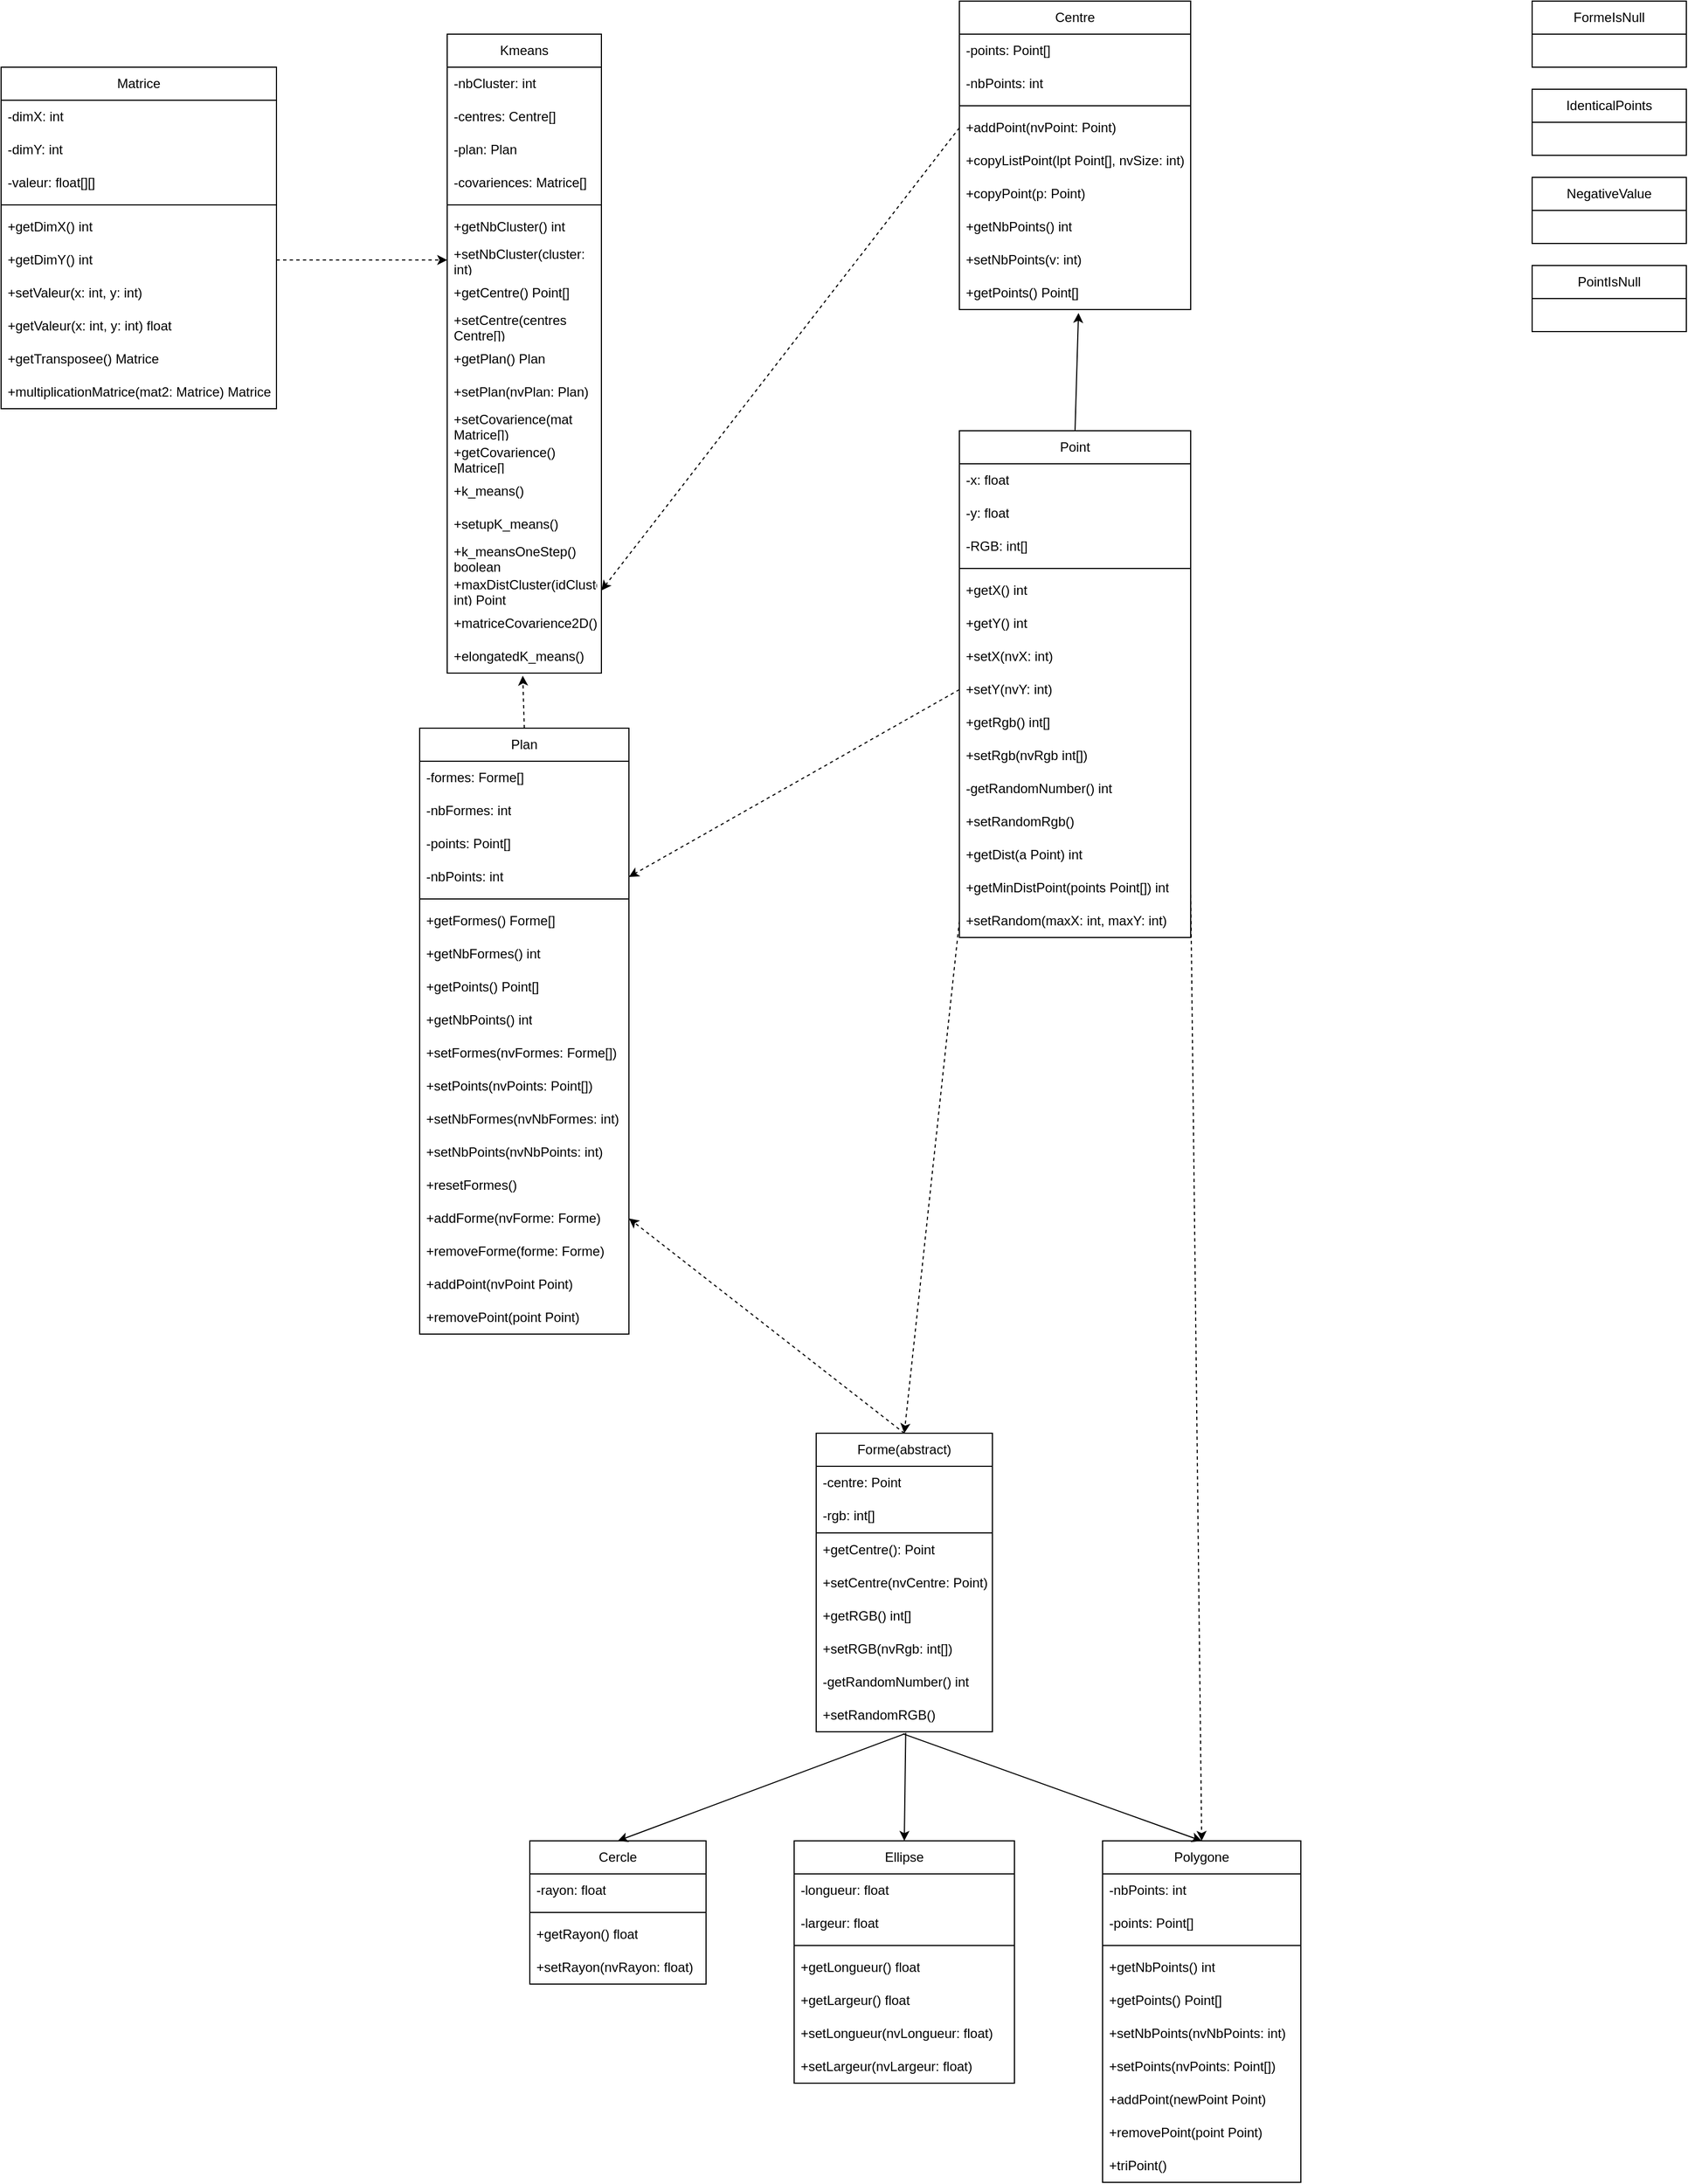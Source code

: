 <mxfile>
    <diagram id="TBH6Lc9hlIAQzX1jJMKc" name="Page-1">
        <mxGraphModel dx="4160" dy="3055" grid="1" gridSize="10" guides="1" tooltips="1" connect="1" arrows="1" fold="1" page="1" pageScale="1" pageWidth="850" pageHeight="1100" math="0" shadow="0">
            <root>
                <mxCell id="0"/>
                <mxCell id="1" parent="0"/>
                <mxCell id="158" style="edgeStyle=none;html=1;exitX=0.5;exitY=0;exitDx=0;exitDy=0;entryX=1;entryY=0.5;entryDx=0;entryDy=0;dashed=1;" edge="1" parent="1" source="2" target="60">
                    <mxGeometry relative="1" as="geometry"/>
                </mxCell>
                <mxCell id="2" value="Forme(abstract)" style="swimlane;fontStyle=0;childLayout=stackLayout;horizontal=1;startSize=30;horizontalStack=0;resizeParent=1;resizeParentMax=0;resizeLast=0;collapsible=1;marginBottom=0;whiteSpace=wrap;html=1;" vertex="1" parent="1">
                    <mxGeometry x="810" y="1340" width="160" height="271" as="geometry"/>
                </mxCell>
                <mxCell id="3" value="-centre: Point" style="text;strokeColor=none;fillColor=none;align=left;verticalAlign=middle;spacingLeft=4;spacingRight=4;overflow=hidden;points=[[0,0.5],[1,0.5]];portConstraint=eastwest;rotatable=0;whiteSpace=wrap;html=1;" vertex="1" parent="2">
                    <mxGeometry y="30" width="160" height="30" as="geometry"/>
                </mxCell>
                <mxCell id="4" value="-rgb: int[]" style="text;strokeColor=none;fillColor=none;align=left;verticalAlign=middle;spacingLeft=4;spacingRight=4;overflow=hidden;points=[[0,0.5],[1,0.5]];portConstraint=eastwest;rotatable=0;whiteSpace=wrap;html=1;" vertex="1" parent="2">
                    <mxGeometry y="60" width="160" height="30" as="geometry"/>
                </mxCell>
                <mxCell id="14" value="" style="line;strokeWidth=1;html=1;perimeter=backbonePerimeter;points=[];outlineConnect=0;strokeColor=default;" vertex="1" parent="2">
                    <mxGeometry y="90" width="160" height="1" as="geometry"/>
                </mxCell>
                <mxCell id="5" value="+getCentre(): Point" style="text;strokeColor=none;fillColor=none;align=left;verticalAlign=middle;spacingLeft=4;spacingRight=4;overflow=hidden;points=[[0,0.5],[1,0.5]];portConstraint=eastwest;rotatable=0;whiteSpace=wrap;html=1;" vertex="1" parent="2">
                    <mxGeometry y="91" width="160" height="30" as="geometry"/>
                </mxCell>
                <mxCell id="6" value="+setCentre(nvCentre: Point)" style="text;strokeColor=none;fillColor=none;align=left;verticalAlign=middle;spacingLeft=4;spacingRight=4;overflow=hidden;points=[[0,0.5],[1,0.5]];portConstraint=eastwest;rotatable=0;whiteSpace=wrap;html=1;" vertex="1" parent="2">
                    <mxGeometry y="121" width="160" height="30" as="geometry"/>
                </mxCell>
                <mxCell id="7" value="+getRGB() int[]" style="text;strokeColor=none;fillColor=none;align=left;verticalAlign=middle;spacingLeft=4;spacingRight=4;overflow=hidden;points=[[0,0.5],[1,0.5]];portConstraint=eastwest;rotatable=0;whiteSpace=wrap;html=1;" vertex="1" parent="2">
                    <mxGeometry y="151" width="160" height="30" as="geometry"/>
                </mxCell>
                <mxCell id="8" value="+setRGB(nvRgb: int[])" style="text;strokeColor=none;fillColor=none;align=left;verticalAlign=middle;spacingLeft=4;spacingRight=4;overflow=hidden;points=[[0,0.5],[1,0.5]];portConstraint=eastwest;rotatable=0;whiteSpace=wrap;html=1;" vertex="1" parent="2">
                    <mxGeometry y="181" width="160" height="30" as="geometry"/>
                </mxCell>
                <mxCell id="9" value="-getRandomNumber() int" style="text;strokeColor=none;fillColor=none;align=left;verticalAlign=middle;spacingLeft=4;spacingRight=4;overflow=hidden;points=[[0,0.5],[1,0.5]];portConstraint=eastwest;rotatable=0;whiteSpace=wrap;html=1;" vertex="1" parent="2">
                    <mxGeometry y="211" width="160" height="30" as="geometry"/>
                </mxCell>
                <mxCell id="10" value="+setRandomRGB()" style="text;strokeColor=none;fillColor=none;align=left;verticalAlign=middle;spacingLeft=4;spacingRight=4;overflow=hidden;points=[[0,0.5],[1,0.5]];portConstraint=eastwest;rotatable=0;whiteSpace=wrap;html=1;" vertex="1" parent="2">
                    <mxGeometry y="241" width="160" height="30" as="geometry"/>
                </mxCell>
                <mxCell id="15" value="Cercle" style="swimlane;fontStyle=0;childLayout=stackLayout;horizontal=1;startSize=30;horizontalStack=0;resizeParent=1;resizeParentMax=0;resizeLast=0;collapsible=1;marginBottom=0;whiteSpace=wrap;html=1;" vertex="1" parent="1">
                    <mxGeometry x="550" y="1710" width="160" height="130" as="geometry"/>
                </mxCell>
                <mxCell id="16" value="-rayon: float" style="text;strokeColor=none;fillColor=none;align=left;verticalAlign=middle;spacingLeft=4;spacingRight=4;overflow=hidden;points=[[0,0.5],[1,0.5]];portConstraint=eastwest;rotatable=0;whiteSpace=wrap;html=1;" vertex="1" parent="15">
                    <mxGeometry y="30" width="160" height="30" as="geometry"/>
                </mxCell>
                <mxCell id="44" value="" style="line;strokeWidth=1;html=1;perimeter=backbonePerimeter;points=[];outlineConnect=0;" vertex="1" parent="15">
                    <mxGeometry y="60" width="160" height="10" as="geometry"/>
                </mxCell>
                <mxCell id="17" value="+getRayon() float" style="text;strokeColor=none;fillColor=none;align=left;verticalAlign=middle;spacingLeft=4;spacingRight=4;overflow=hidden;points=[[0,0.5],[1,0.5]];portConstraint=eastwest;rotatable=0;whiteSpace=wrap;html=1;" vertex="1" parent="15">
                    <mxGeometry y="70" width="160" height="30" as="geometry"/>
                </mxCell>
                <mxCell id="18" value="+setRayon(nvRayon: float)" style="text;strokeColor=none;fillColor=none;align=left;verticalAlign=middle;spacingLeft=4;spacingRight=4;overflow=hidden;points=[[0,0.5],[1,0.5]];portConstraint=eastwest;rotatable=0;whiteSpace=wrap;html=1;" vertex="1" parent="15">
                    <mxGeometry y="100" width="160" height="30" as="geometry"/>
                </mxCell>
                <mxCell id="21" value="Ellipse" style="swimlane;fontStyle=0;childLayout=stackLayout;horizontal=1;startSize=30;horizontalStack=0;resizeParent=1;resizeParentMax=0;resizeLast=0;collapsible=1;marginBottom=0;whiteSpace=wrap;html=1;" vertex="1" parent="1">
                    <mxGeometry x="790" y="1710" width="200" height="220" as="geometry"/>
                </mxCell>
                <mxCell id="22" value="-longueur: float" style="text;strokeColor=none;fillColor=none;align=left;verticalAlign=middle;spacingLeft=4;spacingRight=4;overflow=hidden;points=[[0,0.5],[1,0.5]];portConstraint=eastwest;rotatable=0;whiteSpace=wrap;html=1;" vertex="1" parent="21">
                    <mxGeometry y="30" width="200" height="30" as="geometry"/>
                </mxCell>
                <mxCell id="23" value="-largeur: float" style="text;strokeColor=none;fillColor=none;align=left;verticalAlign=middle;spacingLeft=4;spacingRight=4;overflow=hidden;points=[[0,0.5],[1,0.5]];portConstraint=eastwest;rotatable=0;whiteSpace=wrap;html=1;" vertex="1" parent="21">
                    <mxGeometry y="60" width="200" height="30" as="geometry"/>
                </mxCell>
                <mxCell id="45" value="" style="line;strokeWidth=1;html=1;perimeter=backbonePerimeter;points=[];outlineConnect=0;" vertex="1" parent="21">
                    <mxGeometry y="90" width="200" height="10" as="geometry"/>
                </mxCell>
                <mxCell id="24" value="+getLongueur() float" style="text;strokeColor=none;fillColor=none;align=left;verticalAlign=middle;spacingLeft=4;spacingRight=4;overflow=hidden;points=[[0,0.5],[1,0.5]];portConstraint=eastwest;rotatable=0;whiteSpace=wrap;html=1;" vertex="1" parent="21">
                    <mxGeometry y="100" width="200" height="30" as="geometry"/>
                </mxCell>
                <mxCell id="29" value="+getLargeur() float" style="text;strokeColor=none;fillColor=none;align=left;verticalAlign=middle;spacingLeft=4;spacingRight=4;overflow=hidden;points=[[0,0.5],[1,0.5]];portConstraint=eastwest;rotatable=0;whiteSpace=wrap;html=1;" vertex="1" parent="21">
                    <mxGeometry y="130" width="200" height="30" as="geometry"/>
                </mxCell>
                <mxCell id="28" value="+setLongueur(nvLongueur: float)" style="text;strokeColor=none;fillColor=none;align=left;verticalAlign=middle;spacingLeft=4;spacingRight=4;overflow=hidden;points=[[0,0.5],[1,0.5]];portConstraint=eastwest;rotatable=0;whiteSpace=wrap;html=1;" vertex="1" parent="21">
                    <mxGeometry y="160" width="200" height="30" as="geometry"/>
                </mxCell>
                <mxCell id="27" value="+setLargeur(nvLargeur: float)" style="text;strokeColor=none;fillColor=none;align=left;verticalAlign=middle;spacingLeft=4;spacingRight=4;overflow=hidden;points=[[0,0.5],[1,0.5]];portConstraint=eastwest;rotatable=0;whiteSpace=wrap;html=1;" vertex="1" parent="21">
                    <mxGeometry y="190" width="200" height="30" as="geometry"/>
                </mxCell>
                <mxCell id="30" value="Polygone" style="swimlane;fontStyle=0;childLayout=stackLayout;horizontal=1;startSize=30;horizontalStack=0;resizeParent=1;resizeParentMax=0;resizeLast=0;collapsible=1;marginBottom=0;whiteSpace=wrap;html=1;" vertex="1" parent="1">
                    <mxGeometry x="1070" y="1710" width="180" height="310" as="geometry"/>
                </mxCell>
                <mxCell id="31" value="-nbPoints: int" style="text;strokeColor=none;fillColor=none;align=left;verticalAlign=middle;spacingLeft=4;spacingRight=4;overflow=hidden;points=[[0,0.5],[1,0.5]];portConstraint=eastwest;rotatable=0;whiteSpace=wrap;html=1;" vertex="1" parent="30">
                    <mxGeometry y="30" width="180" height="30" as="geometry"/>
                </mxCell>
                <mxCell id="32" value="-points: Point[]" style="text;strokeColor=none;fillColor=none;align=left;verticalAlign=middle;spacingLeft=4;spacingRight=4;overflow=hidden;points=[[0,0.5],[1,0.5]];portConstraint=eastwest;rotatable=0;whiteSpace=wrap;html=1;" vertex="1" parent="30">
                    <mxGeometry y="60" width="180" height="30" as="geometry"/>
                </mxCell>
                <mxCell id="46" value="" style="line;strokeWidth=1;html=1;perimeter=backbonePerimeter;points=[];outlineConnect=0;" vertex="1" parent="30">
                    <mxGeometry y="90" width="180" height="10" as="geometry"/>
                </mxCell>
                <mxCell id="33" value="+getNbPoints() int" style="text;strokeColor=none;fillColor=none;align=left;verticalAlign=middle;spacingLeft=4;spacingRight=4;overflow=hidden;points=[[0,0.5],[1,0.5]];portConstraint=eastwest;rotatable=0;whiteSpace=wrap;html=1;" vertex="1" parent="30">
                    <mxGeometry y="100" width="180" height="30" as="geometry"/>
                </mxCell>
                <mxCell id="36" value="+getPoints() Point[]" style="text;strokeColor=none;fillColor=none;align=left;verticalAlign=middle;spacingLeft=4;spacingRight=4;overflow=hidden;points=[[0,0.5],[1,0.5]];portConstraint=eastwest;rotatable=0;whiteSpace=wrap;html=1;" vertex="1" parent="30">
                    <mxGeometry y="130" width="180" height="30" as="geometry"/>
                </mxCell>
                <mxCell id="35" value="+setNbPoints(nvNbPoints: int)" style="text;strokeColor=none;fillColor=none;align=left;verticalAlign=middle;spacingLeft=4;spacingRight=4;overflow=hidden;points=[[0,0.5],[1,0.5]];portConstraint=eastwest;rotatable=0;whiteSpace=wrap;html=1;" vertex="1" parent="30">
                    <mxGeometry y="160" width="180" height="30" as="geometry"/>
                </mxCell>
                <mxCell id="34" value="+setPoints(nvPoints: Point[])" style="text;strokeColor=none;fillColor=none;align=left;verticalAlign=middle;spacingLeft=4;spacingRight=4;overflow=hidden;points=[[0,0.5],[1,0.5]];portConstraint=eastwest;rotatable=0;whiteSpace=wrap;html=1;" vertex="1" parent="30">
                    <mxGeometry y="190" width="180" height="30" as="geometry"/>
                </mxCell>
                <mxCell id="38" value="+addPoint(newPoint Point)" style="text;strokeColor=none;fillColor=none;align=left;verticalAlign=middle;spacingLeft=4;spacingRight=4;overflow=hidden;points=[[0,0.5],[1,0.5]];portConstraint=eastwest;rotatable=0;whiteSpace=wrap;html=1;" vertex="1" parent="30">
                    <mxGeometry y="220" width="180" height="30" as="geometry"/>
                </mxCell>
                <mxCell id="37" value="+removePoint(point Point)" style="text;strokeColor=none;fillColor=none;align=left;verticalAlign=middle;spacingLeft=4;spacingRight=4;overflow=hidden;points=[[0,0.5],[1,0.5]];portConstraint=eastwest;rotatable=0;whiteSpace=wrap;html=1;" vertex="1" parent="30">
                    <mxGeometry y="250" width="180" height="30" as="geometry"/>
                </mxCell>
                <mxCell id="39" value="+triPoint()" style="text;strokeColor=none;fillColor=none;align=left;verticalAlign=middle;spacingLeft=4;spacingRight=4;overflow=hidden;points=[[0,0.5],[1,0.5]];portConstraint=eastwest;rotatable=0;whiteSpace=wrap;html=1;" vertex="1" parent="30">
                    <mxGeometry y="280" width="180" height="30" as="geometry"/>
                </mxCell>
                <mxCell id="41" value="" style="endArrow=classic;html=1;entryX=0.5;entryY=0;entryDx=0;entryDy=0;exitX=0.492;exitY=1.06;exitDx=0;exitDy=0;exitPerimeter=0;" edge="1" parent="1" source="10" target="30">
                    <mxGeometry width="50" height="50" relative="1" as="geometry">
                        <mxPoint x="790" y="1680" as="sourcePoint"/>
                        <mxPoint x="840" y="1630" as="targetPoint"/>
                    </mxGeometry>
                </mxCell>
                <mxCell id="42" value="" style="endArrow=classic;html=1;entryX=0.5;entryY=0;entryDx=0;entryDy=0;exitX=0.508;exitY=1.033;exitDx=0;exitDy=0;exitPerimeter=0;" edge="1" parent="1" source="10" target="21">
                    <mxGeometry width="50" height="50" relative="1" as="geometry">
                        <mxPoint x="855" y="1630" as="sourcePoint"/>
                        <mxPoint x="1126" y="1727" as="targetPoint"/>
                    </mxGeometry>
                </mxCell>
                <mxCell id="43" value="" style="endArrow=classic;html=1;exitX=0.503;exitY=1.06;exitDx=0;exitDy=0;exitPerimeter=0;entryX=0.5;entryY=0;entryDx=0;entryDy=0;" edge="1" parent="1" source="10" target="15">
                    <mxGeometry width="50" height="50" relative="1" as="geometry">
                        <mxPoint x="909" y="1633" as="sourcePoint"/>
                        <mxPoint x="1180" y="1730" as="targetPoint"/>
                    </mxGeometry>
                </mxCell>
                <mxCell id="47" value="Plan" style="swimlane;fontStyle=0;childLayout=stackLayout;horizontal=1;startSize=30;horizontalStack=0;resizeParent=1;resizeParentMax=0;resizeLast=0;collapsible=1;marginBottom=0;whiteSpace=wrap;html=1;" vertex="1" parent="1">
                    <mxGeometry x="450" y="700" width="190" height="550" as="geometry"/>
                </mxCell>
                <mxCell id="48" value="-formes: Forme[]" style="text;strokeColor=none;fillColor=none;align=left;verticalAlign=middle;spacingLeft=4;spacingRight=4;overflow=hidden;points=[[0,0.5],[1,0.5]];portConstraint=eastwest;rotatable=0;whiteSpace=wrap;html=1;" vertex="1" parent="47">
                    <mxGeometry y="30" width="190" height="30" as="geometry"/>
                </mxCell>
                <mxCell id="49" value="-nbFormes: int" style="text;strokeColor=none;fillColor=none;align=left;verticalAlign=middle;spacingLeft=4;spacingRight=4;overflow=hidden;points=[[0,0.5],[1,0.5]];portConstraint=eastwest;rotatable=0;whiteSpace=wrap;html=1;" vertex="1" parent="47">
                    <mxGeometry y="60" width="190" height="30" as="geometry"/>
                </mxCell>
                <mxCell id="50" value="-points: Point[]" style="text;strokeColor=none;fillColor=none;align=left;verticalAlign=middle;spacingLeft=4;spacingRight=4;overflow=hidden;points=[[0,0.5],[1,0.5]];portConstraint=eastwest;rotatable=0;whiteSpace=wrap;html=1;" vertex="1" parent="47">
                    <mxGeometry y="90" width="190" height="30" as="geometry"/>
                </mxCell>
                <mxCell id="53" value="-nbPoints: int" style="text;strokeColor=none;fillColor=none;align=left;verticalAlign=middle;spacingLeft=4;spacingRight=4;overflow=hidden;points=[[0,0.5],[1,0.5]];portConstraint=eastwest;rotatable=0;whiteSpace=wrap;html=1;" vertex="1" parent="47">
                    <mxGeometry y="120" width="190" height="30" as="geometry"/>
                </mxCell>
                <mxCell id="66" value="" style="line;strokeWidth=1;html=1;perimeter=backbonePerimeter;points=[];outlineConnect=0;" vertex="1" parent="47">
                    <mxGeometry y="150" width="190" height="10" as="geometry"/>
                </mxCell>
                <mxCell id="52" value="+getFormes() Forme[]" style="text;strokeColor=none;fillColor=none;align=left;verticalAlign=middle;spacingLeft=4;spacingRight=4;overflow=hidden;points=[[0,0.5],[1,0.5]];portConstraint=eastwest;rotatable=0;whiteSpace=wrap;html=1;" vertex="1" parent="47">
                    <mxGeometry y="160" width="190" height="30" as="geometry"/>
                </mxCell>
                <mxCell id="55" value="+getNbFormes() int" style="text;strokeColor=none;fillColor=none;align=left;verticalAlign=middle;spacingLeft=4;spacingRight=4;overflow=hidden;points=[[0,0.5],[1,0.5]];portConstraint=eastwest;rotatable=0;whiteSpace=wrap;html=1;" vertex="1" parent="47">
                    <mxGeometry y="190" width="190" height="30" as="geometry"/>
                </mxCell>
                <mxCell id="54" value="+getPoints() Point[]" style="text;strokeColor=none;fillColor=none;align=left;verticalAlign=middle;spacingLeft=4;spacingRight=4;overflow=hidden;points=[[0,0.5],[1,0.5]];portConstraint=eastwest;rotatable=0;whiteSpace=wrap;html=1;" vertex="1" parent="47">
                    <mxGeometry y="220" width="190" height="30" as="geometry"/>
                </mxCell>
                <mxCell id="51" value="+getNbPoints() int" style="text;strokeColor=none;fillColor=none;align=left;verticalAlign=middle;spacingLeft=4;spacingRight=4;overflow=hidden;points=[[0,0.5],[1,0.5]];portConstraint=eastwest;rotatable=0;whiteSpace=wrap;html=1;" vertex="1" parent="47">
                    <mxGeometry y="250" width="190" height="30" as="geometry"/>
                </mxCell>
                <mxCell id="57" value="+setFormes(nvFormes: Forme[])" style="text;strokeColor=none;fillColor=none;align=left;verticalAlign=middle;spacingLeft=4;spacingRight=4;overflow=hidden;points=[[0,0.5],[1,0.5]];portConstraint=eastwest;rotatable=0;whiteSpace=wrap;html=1;" vertex="1" parent="47">
                    <mxGeometry y="280" width="190" height="30" as="geometry"/>
                </mxCell>
                <mxCell id="56" value="+setPoints(nvPoints: Point[])" style="text;strokeColor=none;fillColor=none;align=left;verticalAlign=middle;spacingLeft=4;spacingRight=4;overflow=hidden;points=[[0,0.5],[1,0.5]];portConstraint=eastwest;rotatable=0;whiteSpace=wrap;html=1;" vertex="1" parent="47">
                    <mxGeometry y="310" width="190" height="30" as="geometry"/>
                </mxCell>
                <mxCell id="59" value="+setNbFormes(nvNbFormes: int)" style="text;strokeColor=none;fillColor=none;align=left;verticalAlign=middle;spacingLeft=4;spacingRight=4;overflow=hidden;points=[[0,0.5],[1,0.5]];portConstraint=eastwest;rotatable=0;whiteSpace=wrap;html=1;" vertex="1" parent="47">
                    <mxGeometry y="340" width="190" height="30" as="geometry"/>
                </mxCell>
                <mxCell id="58" value="+setNbPoints(nvNbPoints: int)" style="text;strokeColor=none;fillColor=none;align=left;verticalAlign=middle;spacingLeft=4;spacingRight=4;overflow=hidden;points=[[0,0.5],[1,0.5]];portConstraint=eastwest;rotatable=0;whiteSpace=wrap;html=1;" vertex="1" parent="47">
                    <mxGeometry y="370" width="190" height="30" as="geometry"/>
                </mxCell>
                <mxCell id="61" value="+resetFormes()" style="text;strokeColor=none;fillColor=none;align=left;verticalAlign=middle;spacingLeft=4;spacingRight=4;overflow=hidden;points=[[0,0.5],[1,0.5]];portConstraint=eastwest;rotatable=0;whiteSpace=wrap;html=1;" vertex="1" parent="47">
                    <mxGeometry y="400" width="190" height="30" as="geometry"/>
                </mxCell>
                <mxCell id="60" value="+addForme(nvForme: Forme)" style="text;strokeColor=none;fillColor=none;align=left;verticalAlign=middle;spacingLeft=4;spacingRight=4;overflow=hidden;points=[[0,0.5],[1,0.5]];portConstraint=eastwest;rotatable=0;whiteSpace=wrap;html=1;" vertex="1" parent="47">
                    <mxGeometry y="430" width="190" height="30" as="geometry"/>
                </mxCell>
                <mxCell id="63" value="+removeForme(forme: Forme)" style="text;strokeColor=none;fillColor=none;align=left;verticalAlign=middle;spacingLeft=4;spacingRight=4;overflow=hidden;points=[[0,0.5],[1,0.5]];portConstraint=eastwest;rotatable=0;whiteSpace=wrap;html=1;" vertex="1" parent="47">
                    <mxGeometry y="460" width="190" height="30" as="geometry"/>
                </mxCell>
                <mxCell id="62" value="+addPoint(nvPoint Point)" style="text;strokeColor=none;fillColor=none;align=left;verticalAlign=middle;spacingLeft=4;spacingRight=4;overflow=hidden;points=[[0,0.5],[1,0.5]];portConstraint=eastwest;rotatable=0;whiteSpace=wrap;html=1;" vertex="1" parent="47">
                    <mxGeometry y="490" width="190" height="30" as="geometry"/>
                </mxCell>
                <mxCell id="65" value="+removePoint(point Point)" style="text;strokeColor=none;fillColor=none;align=left;verticalAlign=middle;spacingLeft=4;spacingRight=4;overflow=hidden;points=[[0,0.5],[1,0.5]];portConstraint=eastwest;rotatable=0;whiteSpace=wrap;html=1;" vertex="1" parent="47">
                    <mxGeometry y="520" width="190" height="30" as="geometry"/>
                </mxCell>
                <mxCell id="67" value="Point" style="swimlane;fontStyle=0;childLayout=stackLayout;horizontal=1;startSize=30;horizontalStack=0;resizeParent=1;resizeParentMax=0;resizeLast=0;collapsible=1;marginBottom=0;whiteSpace=wrap;html=1;" vertex="1" parent="1">
                    <mxGeometry x="940" y="430" width="210" height="460" as="geometry"/>
                </mxCell>
                <mxCell id="68" value="-x: float" style="text;strokeColor=none;fillColor=none;align=left;verticalAlign=middle;spacingLeft=4;spacingRight=4;overflow=hidden;points=[[0,0.5],[1,0.5]];portConstraint=eastwest;rotatable=0;whiteSpace=wrap;html=1;" vertex="1" parent="67">
                    <mxGeometry y="30" width="210" height="30" as="geometry"/>
                </mxCell>
                <mxCell id="69" value="-y: float" style="text;strokeColor=none;fillColor=none;align=left;verticalAlign=middle;spacingLeft=4;spacingRight=4;overflow=hidden;points=[[0,0.5],[1,0.5]];portConstraint=eastwest;rotatable=0;whiteSpace=wrap;html=1;" vertex="1" parent="67">
                    <mxGeometry y="60" width="210" height="30" as="geometry"/>
                </mxCell>
                <mxCell id="70" value="-RGB: int[]" style="text;strokeColor=none;fillColor=none;align=left;verticalAlign=middle;spacingLeft=4;spacingRight=4;overflow=hidden;points=[[0,0.5],[1,0.5]];portConstraint=eastwest;rotatable=0;whiteSpace=wrap;html=1;" vertex="1" parent="67">
                    <mxGeometry y="90" width="210" height="30" as="geometry"/>
                </mxCell>
                <mxCell id="83" value="" style="line;strokeWidth=1;html=1;perimeter=backbonePerimeter;points=[];outlineConnect=0;" vertex="1" parent="67">
                    <mxGeometry y="120" width="210" height="10" as="geometry"/>
                </mxCell>
                <mxCell id="76" value="+getX() int" style="text;strokeColor=none;fillColor=none;align=left;verticalAlign=middle;spacingLeft=4;spacingRight=4;overflow=hidden;points=[[0,0.5],[1,0.5]];portConstraint=eastwest;rotatable=0;whiteSpace=wrap;html=1;" vertex="1" parent="67">
                    <mxGeometry y="130" width="210" height="30" as="geometry"/>
                </mxCell>
                <mxCell id="75" value="+getY() int" style="text;strokeColor=none;fillColor=none;align=left;verticalAlign=middle;spacingLeft=4;spacingRight=4;overflow=hidden;points=[[0,0.5],[1,0.5]];portConstraint=eastwest;rotatable=0;whiteSpace=wrap;html=1;" vertex="1" parent="67">
                    <mxGeometry y="160" width="210" height="30" as="geometry"/>
                </mxCell>
                <mxCell id="74" value="+setX(nvX: int)" style="text;strokeColor=none;fillColor=none;align=left;verticalAlign=middle;spacingLeft=4;spacingRight=4;overflow=hidden;points=[[0,0.5],[1,0.5]];portConstraint=eastwest;rotatable=0;whiteSpace=wrap;html=1;" vertex="1" parent="67">
                    <mxGeometry y="190" width="210" height="30" as="geometry"/>
                </mxCell>
                <mxCell id="73" value="+setY(nvY: int)" style="text;strokeColor=none;fillColor=none;align=left;verticalAlign=middle;spacingLeft=4;spacingRight=4;overflow=hidden;points=[[0,0.5],[1,0.5]];portConstraint=eastwest;rotatable=0;whiteSpace=wrap;html=1;" vertex="1" parent="67">
                    <mxGeometry y="220" width="210" height="30" as="geometry"/>
                </mxCell>
                <mxCell id="72" value="+getRgb() int[]" style="text;strokeColor=none;fillColor=none;align=left;verticalAlign=middle;spacingLeft=4;spacingRight=4;overflow=hidden;points=[[0,0.5],[1,0.5]];portConstraint=eastwest;rotatable=0;whiteSpace=wrap;html=1;" vertex="1" parent="67">
                    <mxGeometry y="250" width="210" height="30" as="geometry"/>
                </mxCell>
                <mxCell id="71" value="+setRgb(nvRgb int[])" style="text;strokeColor=none;fillColor=none;align=left;verticalAlign=middle;spacingLeft=4;spacingRight=4;overflow=hidden;points=[[0,0.5],[1,0.5]];portConstraint=eastwest;rotatable=0;whiteSpace=wrap;html=1;" vertex="1" parent="67">
                    <mxGeometry y="280" width="210" height="30" as="geometry"/>
                </mxCell>
                <mxCell id="78" value="-getRandomNumber() int" style="text;strokeColor=none;fillColor=none;align=left;verticalAlign=middle;spacingLeft=4;spacingRight=4;overflow=hidden;points=[[0,0.5],[1,0.5]];portConstraint=eastwest;rotatable=0;whiteSpace=wrap;html=1;" vertex="1" parent="67">
                    <mxGeometry y="310" width="210" height="30" as="geometry"/>
                </mxCell>
                <mxCell id="77" value="+setRandomRgb()" style="text;strokeColor=none;fillColor=none;align=left;verticalAlign=middle;spacingLeft=4;spacingRight=4;overflow=hidden;points=[[0,0.5],[1,0.5]];portConstraint=eastwest;rotatable=0;whiteSpace=wrap;html=1;" vertex="1" parent="67">
                    <mxGeometry y="340" width="210" height="30" as="geometry"/>
                </mxCell>
                <mxCell id="82" value="+getDist(a Point) int" style="text;strokeColor=none;fillColor=none;align=left;verticalAlign=middle;spacingLeft=4;spacingRight=4;overflow=hidden;points=[[0,0.5],[1,0.5]];portConstraint=eastwest;rotatable=0;whiteSpace=wrap;html=1;" vertex="1" parent="67">
                    <mxGeometry y="370" width="210" height="30" as="geometry"/>
                </mxCell>
                <mxCell id="81" value="+getMinDistPoint(points Point[]) int" style="text;strokeColor=none;fillColor=none;align=left;verticalAlign=middle;spacingLeft=4;spacingRight=4;overflow=hidden;points=[[0,0.5],[1,0.5]];portConstraint=eastwest;rotatable=0;whiteSpace=wrap;html=1;" vertex="1" parent="67">
                    <mxGeometry y="400" width="210" height="30" as="geometry"/>
                </mxCell>
                <mxCell id="80" value="+setRandom(maxX: int, maxY: int)" style="text;strokeColor=none;fillColor=none;align=left;verticalAlign=middle;spacingLeft=4;spacingRight=4;overflow=hidden;points=[[0,0.5],[1,0.5]];portConstraint=eastwest;rotatable=0;whiteSpace=wrap;html=1;" vertex="1" parent="67">
                    <mxGeometry y="430" width="210" height="30" as="geometry"/>
                </mxCell>
                <mxCell id="84" value="Centre" style="swimlane;fontStyle=0;childLayout=stackLayout;horizontal=1;startSize=30;horizontalStack=0;resizeParent=1;resizeParentMax=0;resizeLast=0;collapsible=1;marginBottom=0;whiteSpace=wrap;html=1;" vertex="1" parent="1">
                    <mxGeometry x="940" y="40" width="210" height="280" as="geometry"/>
                </mxCell>
                <mxCell id="85" value="-points: Point[]" style="text;strokeColor=none;fillColor=none;align=left;verticalAlign=middle;spacingLeft=4;spacingRight=4;overflow=hidden;points=[[0,0.5],[1,0.5]];portConstraint=eastwest;rotatable=0;whiteSpace=wrap;html=1;" vertex="1" parent="84">
                    <mxGeometry y="30" width="210" height="30" as="geometry"/>
                </mxCell>
                <mxCell id="86" value="-nbPoints: int" style="text;strokeColor=none;fillColor=none;align=left;verticalAlign=middle;spacingLeft=4;spacingRight=4;overflow=hidden;points=[[0,0.5],[1,0.5]];portConstraint=eastwest;rotatable=0;whiteSpace=wrap;html=1;" vertex="1" parent="84">
                    <mxGeometry y="60" width="210" height="30" as="geometry"/>
                </mxCell>
                <mxCell id="94" value="" style="line;strokeWidth=1;html=1;perimeter=backbonePerimeter;points=[];outlineConnect=0;" vertex="1" parent="84">
                    <mxGeometry y="90" width="210" height="10" as="geometry"/>
                </mxCell>
                <mxCell id="87" value="+addPoint(nvPoint: Point)" style="text;strokeColor=none;fillColor=none;align=left;verticalAlign=middle;spacingLeft=4;spacingRight=4;overflow=hidden;points=[[0,0.5],[1,0.5]];portConstraint=eastwest;rotatable=0;whiteSpace=wrap;html=1;" vertex="1" parent="84">
                    <mxGeometry y="100" width="210" height="30" as="geometry"/>
                </mxCell>
                <mxCell id="90" value="+copyListPoint(lpt Point[], nvSize: int)" style="text;strokeColor=none;fillColor=none;align=left;verticalAlign=middle;spacingLeft=4;spacingRight=4;overflow=hidden;points=[[0,0.5],[1,0.5]];portConstraint=eastwest;rotatable=0;whiteSpace=wrap;html=1;" vertex="1" parent="84">
                    <mxGeometry y="130" width="210" height="30" as="geometry"/>
                </mxCell>
                <mxCell id="89" value="+copyPoint(p: Point)" style="text;strokeColor=none;fillColor=none;align=left;verticalAlign=middle;spacingLeft=4;spacingRight=4;overflow=hidden;points=[[0,0.5],[1,0.5]];portConstraint=eastwest;rotatable=0;whiteSpace=wrap;html=1;" vertex="1" parent="84">
                    <mxGeometry y="160" width="210" height="30" as="geometry"/>
                </mxCell>
                <mxCell id="88" value="+getNbPoints() int" style="text;strokeColor=none;fillColor=none;align=left;verticalAlign=middle;spacingLeft=4;spacingRight=4;overflow=hidden;points=[[0,0.5],[1,0.5]];portConstraint=eastwest;rotatable=0;whiteSpace=wrap;html=1;" vertex="1" parent="84">
                    <mxGeometry y="190" width="210" height="30" as="geometry"/>
                </mxCell>
                <mxCell id="92" value="+setNbPoints(v: int)" style="text;strokeColor=none;fillColor=none;align=left;verticalAlign=middle;spacingLeft=4;spacingRight=4;overflow=hidden;points=[[0,0.5],[1,0.5]];portConstraint=eastwest;rotatable=0;whiteSpace=wrap;html=1;" vertex="1" parent="84">
                    <mxGeometry y="220" width="210" height="30" as="geometry"/>
                </mxCell>
                <mxCell id="91" value="+getPoints() Point[]" style="text;strokeColor=none;fillColor=none;align=left;verticalAlign=middle;spacingLeft=4;spacingRight=4;overflow=hidden;points=[[0,0.5],[1,0.5]];portConstraint=eastwest;rotatable=0;whiteSpace=wrap;html=1;" vertex="1" parent="84">
                    <mxGeometry y="250" width="210" height="30" as="geometry"/>
                </mxCell>
                <mxCell id="96" value="Matrice" style="swimlane;fontStyle=0;childLayout=stackLayout;horizontal=1;startSize=30;horizontalStack=0;resizeParent=1;resizeParentMax=0;resizeLast=0;collapsible=1;marginBottom=0;whiteSpace=wrap;html=1;" vertex="1" parent="1">
                    <mxGeometry x="70" y="100" width="250" height="310" as="geometry"/>
                </mxCell>
                <mxCell id="97" value="-dimX: int" style="text;strokeColor=none;fillColor=none;align=left;verticalAlign=middle;spacingLeft=4;spacingRight=4;overflow=hidden;points=[[0,0.5],[1,0.5]];portConstraint=eastwest;rotatable=0;whiteSpace=wrap;html=1;" vertex="1" parent="96">
                    <mxGeometry y="30" width="250" height="30" as="geometry"/>
                </mxCell>
                <mxCell id="98" value="-dimY: int" style="text;strokeColor=none;fillColor=none;align=left;verticalAlign=middle;spacingLeft=4;spacingRight=4;overflow=hidden;points=[[0,0.5],[1,0.5]];portConstraint=eastwest;rotatable=0;whiteSpace=wrap;html=1;" vertex="1" parent="96">
                    <mxGeometry y="60" width="250" height="30" as="geometry"/>
                </mxCell>
                <mxCell id="99" value="-valeur: float[][]" style="text;strokeColor=none;fillColor=none;align=left;verticalAlign=middle;spacingLeft=4;spacingRight=4;overflow=hidden;points=[[0,0.5],[1,0.5]];portConstraint=eastwest;rotatable=0;whiteSpace=wrap;html=1;" vertex="1" parent="96">
                    <mxGeometry y="90" width="250" height="30" as="geometry"/>
                </mxCell>
                <mxCell id="110" value="" style="line;strokeWidth=1;html=1;perimeter=backbonePerimeter;points=[];outlineConnect=0;" vertex="1" parent="96">
                    <mxGeometry y="120" width="250" height="10" as="geometry"/>
                </mxCell>
                <mxCell id="103" value="+getDimX() int" style="text;strokeColor=none;fillColor=none;align=left;verticalAlign=middle;spacingLeft=4;spacingRight=4;overflow=hidden;points=[[0,0.5],[1,0.5]];portConstraint=eastwest;rotatable=0;whiteSpace=wrap;html=1;" vertex="1" parent="96">
                    <mxGeometry y="130" width="250" height="30" as="geometry"/>
                </mxCell>
                <mxCell id="102" value="+getDimY() int" style="text;strokeColor=none;fillColor=none;align=left;verticalAlign=middle;spacingLeft=4;spacingRight=4;overflow=hidden;points=[[0,0.5],[1,0.5]];portConstraint=eastwest;rotatable=0;whiteSpace=wrap;html=1;" vertex="1" parent="96">
                    <mxGeometry y="160" width="250" height="30" as="geometry"/>
                </mxCell>
                <mxCell id="101" value="+setValeur(x: int, y: int)" style="text;strokeColor=none;fillColor=none;align=left;verticalAlign=middle;spacingLeft=4;spacingRight=4;overflow=hidden;points=[[0,0.5],[1,0.5]];portConstraint=eastwest;rotatable=0;whiteSpace=wrap;html=1;" vertex="1" parent="96">
                    <mxGeometry y="190" width="250" height="30" as="geometry"/>
                </mxCell>
                <mxCell id="100" value="+getValeur(x: int, y: int) float" style="text;strokeColor=none;fillColor=none;align=left;verticalAlign=middle;spacingLeft=4;spacingRight=4;overflow=hidden;points=[[0,0.5],[1,0.5]];portConstraint=eastwest;rotatable=0;whiteSpace=wrap;html=1;" vertex="1" parent="96">
                    <mxGeometry y="220" width="250" height="30" as="geometry"/>
                </mxCell>
                <mxCell id="106" value="+getTransposee() Matrice" style="text;strokeColor=none;fillColor=none;align=left;verticalAlign=middle;spacingLeft=4;spacingRight=4;overflow=hidden;points=[[0,0.5],[1,0.5]];portConstraint=eastwest;rotatable=0;whiteSpace=wrap;html=1;" vertex="1" parent="96">
                    <mxGeometry y="250" width="250" height="30" as="geometry"/>
                </mxCell>
                <mxCell id="105" value="+multiplicationMatrice(mat2: Matrice) Matrice" style="text;strokeColor=none;fillColor=none;align=left;verticalAlign=middle;spacingLeft=4;spacingRight=4;overflow=hidden;points=[[0,0.5],[1,0.5]];portConstraint=eastwest;rotatable=0;whiteSpace=wrap;html=1;" vertex="1" parent="96">
                    <mxGeometry y="280" width="250" height="30" as="geometry"/>
                </mxCell>
                <mxCell id="118" value="FormeIsNull" style="swimlane;fontStyle=0;childLayout=stackLayout;horizontal=1;startSize=30;horizontalStack=0;resizeParent=1;resizeParentMax=0;resizeLast=0;collapsible=1;marginBottom=0;whiteSpace=wrap;html=1;" vertex="1" parent="1">
                    <mxGeometry x="1460" y="40" width="140" height="60" as="geometry"/>
                </mxCell>
                <mxCell id="122" value="IdenticalPoints" style="swimlane;fontStyle=0;childLayout=stackLayout;horizontal=1;startSize=30;horizontalStack=0;resizeParent=1;resizeParentMax=0;resizeLast=0;collapsible=1;marginBottom=0;whiteSpace=wrap;html=1;" vertex="1" parent="1">
                    <mxGeometry x="1460" y="120" width="140" height="60" as="geometry"/>
                </mxCell>
                <mxCell id="126" value="NegativeValue" style="swimlane;fontStyle=0;childLayout=stackLayout;horizontal=1;startSize=30;horizontalStack=0;resizeParent=1;resizeParentMax=0;resizeLast=0;collapsible=1;marginBottom=0;whiteSpace=wrap;html=1;" vertex="1" parent="1">
                    <mxGeometry x="1460" y="200" width="140" height="60" as="geometry"/>
                </mxCell>
                <mxCell id="130" value="PointIsNull" style="swimlane;fontStyle=0;childLayout=stackLayout;horizontal=1;startSize=30;horizontalStack=0;resizeParent=1;resizeParentMax=0;resizeLast=0;collapsible=1;marginBottom=0;whiteSpace=wrap;html=1;" vertex="1" parent="1">
                    <mxGeometry x="1460" y="280" width="140" height="60" as="geometry"/>
                </mxCell>
                <mxCell id="134" value="Kmeans" style="swimlane;fontStyle=0;childLayout=stackLayout;horizontal=1;startSize=30;horizontalStack=0;resizeParent=1;resizeParentMax=0;resizeLast=0;collapsible=1;marginBottom=0;whiteSpace=wrap;html=1;" vertex="1" parent="1">
                    <mxGeometry x="475" y="70" width="140" height="580" as="geometry"/>
                </mxCell>
                <mxCell id="135" value="-nbCluster: int" style="text;strokeColor=none;fillColor=none;align=left;verticalAlign=middle;spacingLeft=4;spacingRight=4;overflow=hidden;points=[[0,0.5],[1,0.5]];portConstraint=eastwest;rotatable=0;whiteSpace=wrap;html=1;" vertex="1" parent="134">
                    <mxGeometry y="30" width="140" height="30" as="geometry"/>
                </mxCell>
                <mxCell id="136" value="-centres: Centre[]" style="text;strokeColor=none;fillColor=none;align=left;verticalAlign=middle;spacingLeft=4;spacingRight=4;overflow=hidden;points=[[0,0.5],[1,0.5]];portConstraint=eastwest;rotatable=0;whiteSpace=wrap;html=1;" vertex="1" parent="134">
                    <mxGeometry y="60" width="140" height="30" as="geometry"/>
                </mxCell>
                <mxCell id="137" value="-plan: Plan" style="text;strokeColor=none;fillColor=none;align=left;verticalAlign=middle;spacingLeft=4;spacingRight=4;overflow=hidden;points=[[0,0.5],[1,0.5]];portConstraint=eastwest;rotatable=0;whiteSpace=wrap;html=1;" vertex="1" parent="134">
                    <mxGeometry y="90" width="140" height="30" as="geometry"/>
                </mxCell>
                <mxCell id="139" value="-covariences: Matrice[]" style="text;strokeColor=none;fillColor=none;align=left;verticalAlign=middle;spacingLeft=4;spacingRight=4;overflow=hidden;points=[[0,0.5],[1,0.5]];portConstraint=eastwest;rotatable=0;whiteSpace=wrap;html=1;" vertex="1" parent="134">
                    <mxGeometry y="120" width="140" height="30" as="geometry"/>
                </mxCell>
                <mxCell id="153" value="" style="line;strokeWidth=1;html=1;perimeter=backbonePerimeter;points=[];outlineConnect=0;" vertex="1" parent="134">
                    <mxGeometry y="150" width="140" height="10" as="geometry"/>
                </mxCell>
                <mxCell id="138" value="+getNbCluster() int" style="text;strokeColor=none;fillColor=none;align=left;verticalAlign=middle;spacingLeft=4;spacingRight=4;overflow=hidden;points=[[0,0.5],[1,0.5]];portConstraint=eastwest;rotatable=0;whiteSpace=wrap;html=1;" vertex="1" parent="134">
                    <mxGeometry y="160" width="140" height="30" as="geometry"/>
                </mxCell>
                <mxCell id="141" value="+setNbCluster(cluster: int)" style="text;strokeColor=none;fillColor=none;align=left;verticalAlign=middle;spacingLeft=4;spacingRight=4;overflow=hidden;points=[[0,0.5],[1,0.5]];portConstraint=eastwest;rotatable=0;whiteSpace=wrap;html=1;" vertex="1" parent="134">
                    <mxGeometry y="190" width="140" height="30" as="geometry"/>
                </mxCell>
                <mxCell id="140" value="+getCentre() Point[]" style="text;strokeColor=none;fillColor=none;align=left;verticalAlign=middle;spacingLeft=4;spacingRight=4;overflow=hidden;points=[[0,0.5],[1,0.5]];portConstraint=eastwest;rotatable=0;whiteSpace=wrap;html=1;" vertex="1" parent="134">
                    <mxGeometry y="220" width="140" height="30" as="geometry"/>
                </mxCell>
                <mxCell id="144" value="+setCentre(centres Centre[])" style="text;strokeColor=none;fillColor=none;align=left;verticalAlign=middle;spacingLeft=4;spacingRight=4;overflow=hidden;points=[[0,0.5],[1,0.5]];portConstraint=eastwest;rotatable=0;whiteSpace=wrap;html=1;" vertex="1" parent="134">
                    <mxGeometry y="250" width="140" height="30" as="geometry"/>
                </mxCell>
                <mxCell id="143" value="+getPlan() Plan" style="text;strokeColor=none;fillColor=none;align=left;verticalAlign=middle;spacingLeft=4;spacingRight=4;overflow=hidden;points=[[0,0.5],[1,0.5]];portConstraint=eastwest;rotatable=0;whiteSpace=wrap;html=1;" vertex="1" parent="134">
                    <mxGeometry y="280" width="140" height="30" as="geometry"/>
                </mxCell>
                <mxCell id="142" value="+setPlan(nvPlan: Plan)" style="text;strokeColor=none;fillColor=none;align=left;verticalAlign=middle;spacingLeft=4;spacingRight=4;overflow=hidden;points=[[0,0.5],[1,0.5]];portConstraint=eastwest;rotatable=0;whiteSpace=wrap;html=1;" vertex="1" parent="134">
                    <mxGeometry y="310" width="140" height="30" as="geometry"/>
                </mxCell>
                <mxCell id="146" value="+setCovarience(mat Matrice[])" style="text;strokeColor=none;fillColor=none;align=left;verticalAlign=middle;spacingLeft=4;spacingRight=4;overflow=hidden;points=[[0,0.5],[1,0.5]];portConstraint=eastwest;rotatable=0;whiteSpace=wrap;html=1;" vertex="1" parent="134">
                    <mxGeometry y="340" width="140" height="30" as="geometry"/>
                </mxCell>
                <mxCell id="145" value="+getCovarience() Matrice[]" style="text;strokeColor=none;fillColor=none;align=left;verticalAlign=middle;spacingLeft=4;spacingRight=4;overflow=hidden;points=[[0,0.5],[1,0.5]];portConstraint=eastwest;rotatable=0;whiteSpace=wrap;html=1;" vertex="1" parent="134">
                    <mxGeometry y="370" width="140" height="30" as="geometry"/>
                </mxCell>
                <mxCell id="148" value="+k_means()" style="text;strokeColor=none;fillColor=none;align=left;verticalAlign=middle;spacingLeft=4;spacingRight=4;overflow=hidden;points=[[0,0.5],[1,0.5]];portConstraint=eastwest;rotatable=0;whiteSpace=wrap;html=1;" vertex="1" parent="134">
                    <mxGeometry y="400" width="140" height="30" as="geometry"/>
                </mxCell>
                <mxCell id="147" value="+setupK_means()" style="text;strokeColor=none;fillColor=none;align=left;verticalAlign=middle;spacingLeft=4;spacingRight=4;overflow=hidden;points=[[0,0.5],[1,0.5]];portConstraint=eastwest;rotatable=0;whiteSpace=wrap;html=1;" vertex="1" parent="134">
                    <mxGeometry y="430" width="140" height="30" as="geometry"/>
                </mxCell>
                <mxCell id="150" value="+k_meansOneStep() boolean" style="text;strokeColor=none;fillColor=none;align=left;verticalAlign=middle;spacingLeft=4;spacingRight=4;overflow=hidden;points=[[0,0.5],[1,0.5]];portConstraint=eastwest;rotatable=0;whiteSpace=wrap;html=1;" vertex="1" parent="134">
                    <mxGeometry y="460" width="140" height="30" as="geometry"/>
                </mxCell>
                <mxCell id="149" value="+maxDistCluster(idCluster: int) Point" style="text;strokeColor=none;fillColor=none;align=left;verticalAlign=middle;spacingLeft=4;spacingRight=4;overflow=hidden;points=[[0,0.5],[1,0.5]];portConstraint=eastwest;rotatable=0;whiteSpace=wrap;html=1;" vertex="1" parent="134">
                    <mxGeometry y="490" width="140" height="30" as="geometry"/>
                </mxCell>
                <mxCell id="152" value="+matriceCovarience2D()" style="text;strokeColor=none;fillColor=none;align=left;verticalAlign=middle;spacingLeft=4;spacingRight=4;overflow=hidden;points=[[0,0.5],[1,0.5]];portConstraint=eastwest;rotatable=0;whiteSpace=wrap;html=1;" vertex="1" parent="134">
                    <mxGeometry y="520" width="140" height="30" as="geometry"/>
                </mxCell>
                <mxCell id="151" value="+elongatedK_means()" style="text;strokeColor=none;fillColor=none;align=left;verticalAlign=middle;spacingLeft=4;spacingRight=4;overflow=hidden;points=[[0,0.5],[1,0.5]];portConstraint=eastwest;rotatable=0;whiteSpace=wrap;html=1;" vertex="1" parent="134">
                    <mxGeometry y="550" width="140" height="30" as="geometry"/>
                </mxCell>
                <mxCell id="154" style="edgeStyle=none;html=1;exitX=0.5;exitY=0;exitDx=0;exitDy=0;entryX=0.49;entryY=1.078;entryDx=0;entryDy=0;entryPerimeter=0;dashed=1;" edge="1" parent="1" source="47" target="151">
                    <mxGeometry relative="1" as="geometry"/>
                </mxCell>
                <mxCell id="155" style="edgeStyle=none;html=1;exitX=0;exitY=0.5;exitDx=0;exitDy=0;entryX=1;entryY=0.5;entryDx=0;entryDy=0;dashed=1;" edge="1" parent="1" source="87" target="149">
                    <mxGeometry relative="1" as="geometry"/>
                </mxCell>
                <mxCell id="156" style="edgeStyle=none;html=1;exitX=1;exitY=0.5;exitDx=0;exitDy=0;entryX=0;entryY=0.5;entryDx=0;entryDy=0;dashed=1;" edge="1" parent="1" source="102" target="141">
                    <mxGeometry relative="1" as="geometry"/>
                </mxCell>
                <mxCell id="157" style="edgeStyle=none;html=1;exitX=0;exitY=0.5;exitDx=0;exitDy=0;entryX=1;entryY=0.5;entryDx=0;entryDy=0;dashed=1;" edge="1" parent="1" source="73" target="53">
                    <mxGeometry relative="1" as="geometry"/>
                </mxCell>
                <mxCell id="159" style="edgeStyle=none;html=1;exitX=0.5;exitY=0;exitDx=0;exitDy=0;entryX=0.515;entryY=1.103;entryDx=0;entryDy=0;entryPerimeter=0;" edge="1" parent="1" source="67" target="91">
                    <mxGeometry relative="1" as="geometry"/>
                </mxCell>
                <mxCell id="160" style="edgeStyle=none;html=1;exitX=0;exitY=0.5;exitDx=0;exitDy=0;entryX=0.5;entryY=0;entryDx=0;entryDy=0;dashed=1;" edge="1" parent="1" source="80" target="2">
                    <mxGeometry relative="1" as="geometry"/>
                </mxCell>
                <mxCell id="161" style="edgeStyle=none;html=1;exitX=1;exitY=0.5;exitDx=0;exitDy=0;entryX=0.5;entryY=0;entryDx=0;entryDy=0;dashed=1;" edge="1" parent="1" source="81" target="30">
                    <mxGeometry relative="1" as="geometry"/>
                </mxCell>
            </root>
        </mxGraphModel>
    </diagram>
</mxfile>
